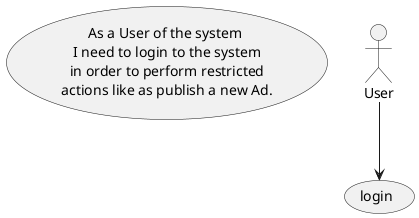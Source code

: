 @startuml
top to bottom direction
usecase UC2 as "
    As a User of the system 
    I need to login to the system
    in order to perform restricted
    actions like as publish a new Ad.
"
actor User
User --> (login)
@enduml
